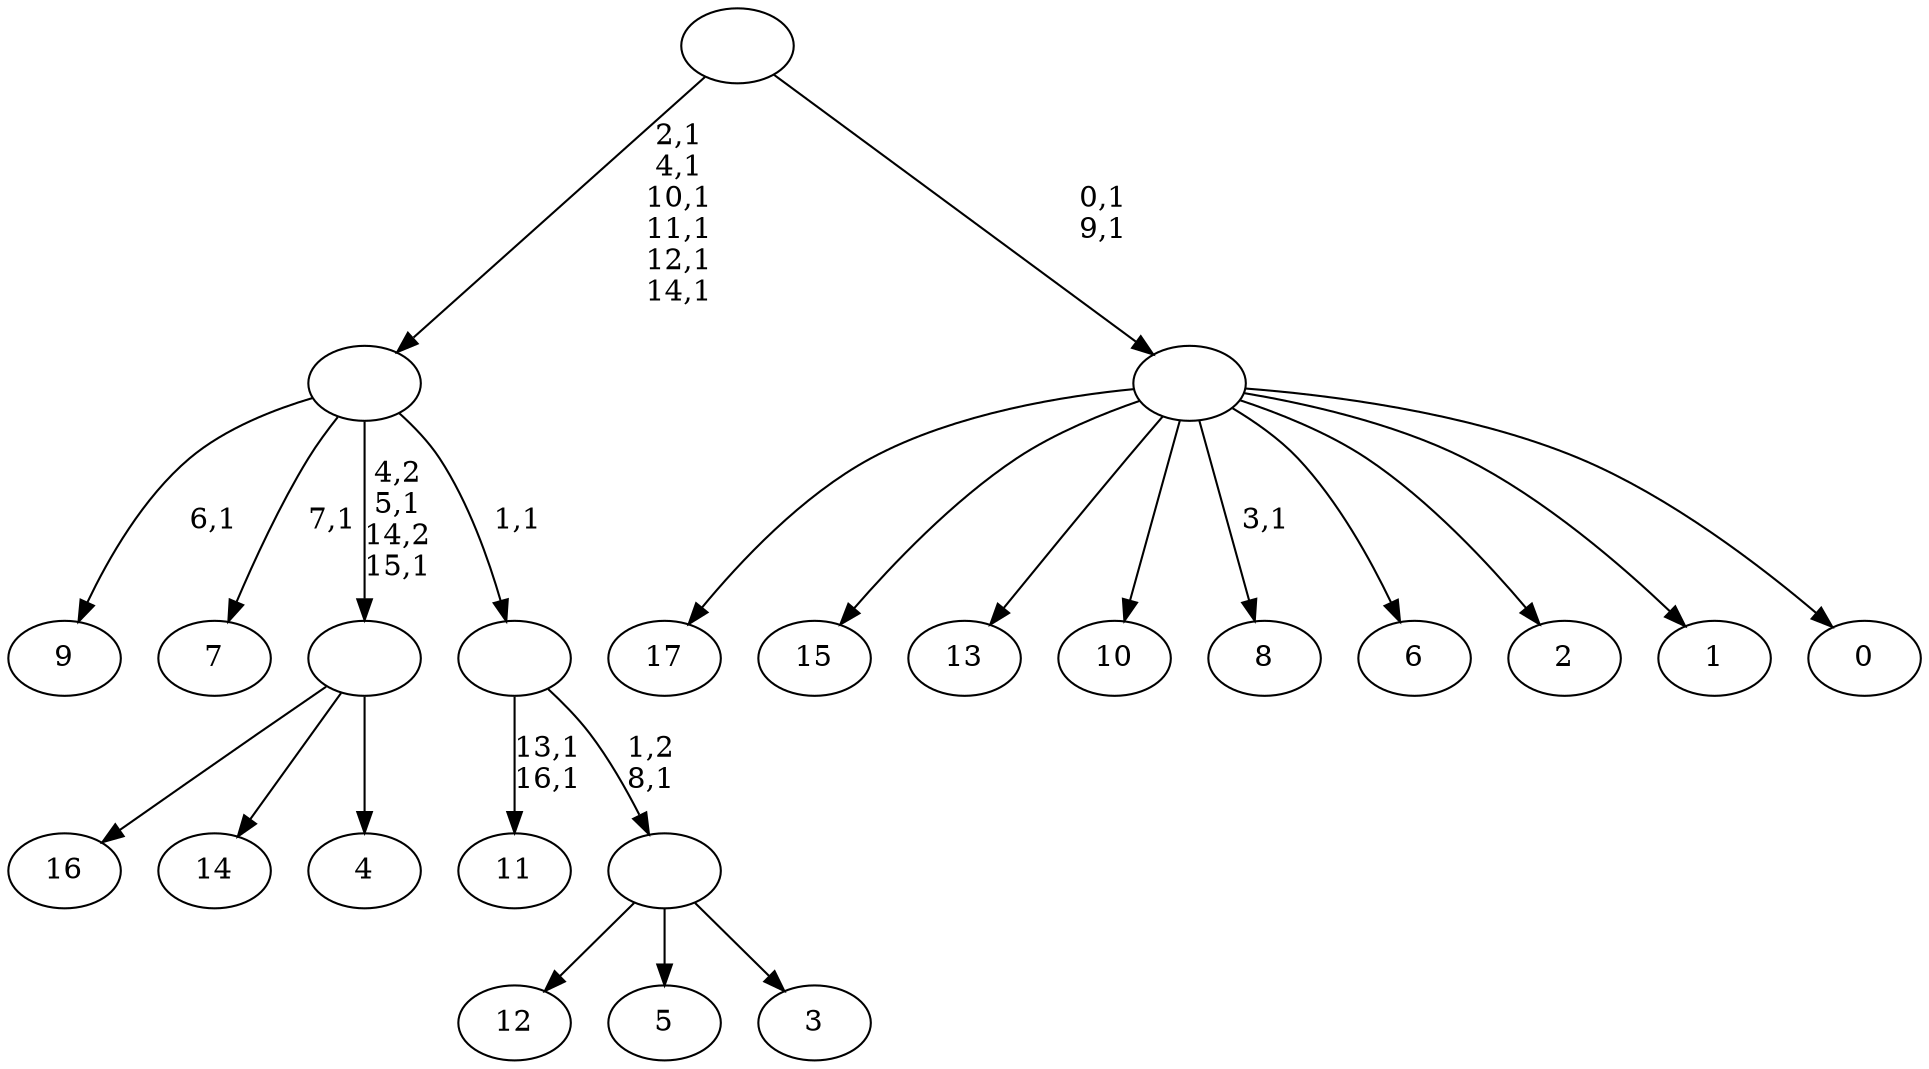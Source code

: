 digraph T {
	35 [label="17"]
	34 [label="16"]
	33 [label="15"]
	32 [label="14"]
	31 [label="13"]
	30 [label="12"]
	29 [label="11"]
	26 [label="10"]
	25 [label="9"]
	23 [label="8"]
	21 [label="7"]
	19 [label="6"]
	18 [label="5"]
	17 [label="4"]
	16 [label=""]
	14 [label="3"]
	13 [label=""]
	12 [label=""]
	11 [label=""]
	5 [label="2"]
	4 [label="1"]
	3 [label="0"]
	2 [label=""]
	0 [label=""]
	16 -> 34 [label=""]
	16 -> 32 [label=""]
	16 -> 17 [label=""]
	13 -> 30 [label=""]
	13 -> 18 [label=""]
	13 -> 14 [label=""]
	12 -> 29 [label="13,1\n16,1"]
	12 -> 13 [label="1,2\n8,1"]
	11 -> 16 [label="4,2\n5,1\n14,2\n15,1"]
	11 -> 21 [label="7,1"]
	11 -> 25 [label="6,1"]
	11 -> 12 [label="1,1"]
	2 -> 23 [label="3,1"]
	2 -> 35 [label=""]
	2 -> 33 [label=""]
	2 -> 31 [label=""]
	2 -> 26 [label=""]
	2 -> 19 [label=""]
	2 -> 5 [label=""]
	2 -> 4 [label=""]
	2 -> 3 [label=""]
	0 -> 2 [label="0,1\n9,1"]
	0 -> 11 [label="2,1\n4,1\n10,1\n11,1\n12,1\n14,1"]
}
